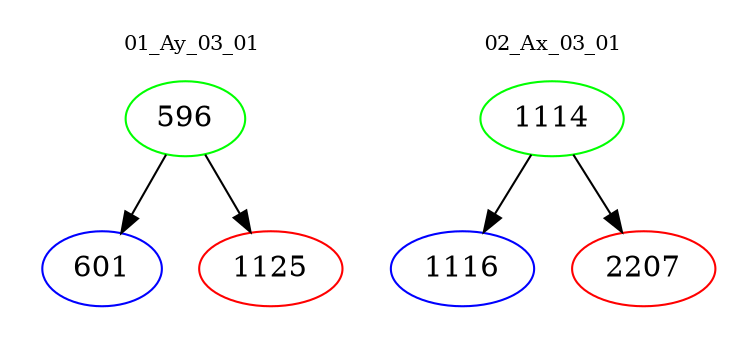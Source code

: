 digraph{
subgraph cluster_0 {
color = white
label = "01_Ay_03_01";
fontsize=10;
T0_596 [label="596", color="green"]
T0_596 -> T0_601 [color="black"]
T0_601 [label="601", color="blue"]
T0_596 -> T0_1125 [color="black"]
T0_1125 [label="1125", color="red"]
}
subgraph cluster_1 {
color = white
label = "02_Ax_03_01";
fontsize=10;
T1_1114 [label="1114", color="green"]
T1_1114 -> T1_1116 [color="black"]
T1_1116 [label="1116", color="blue"]
T1_1114 -> T1_2207 [color="black"]
T1_2207 [label="2207", color="red"]
}
}
